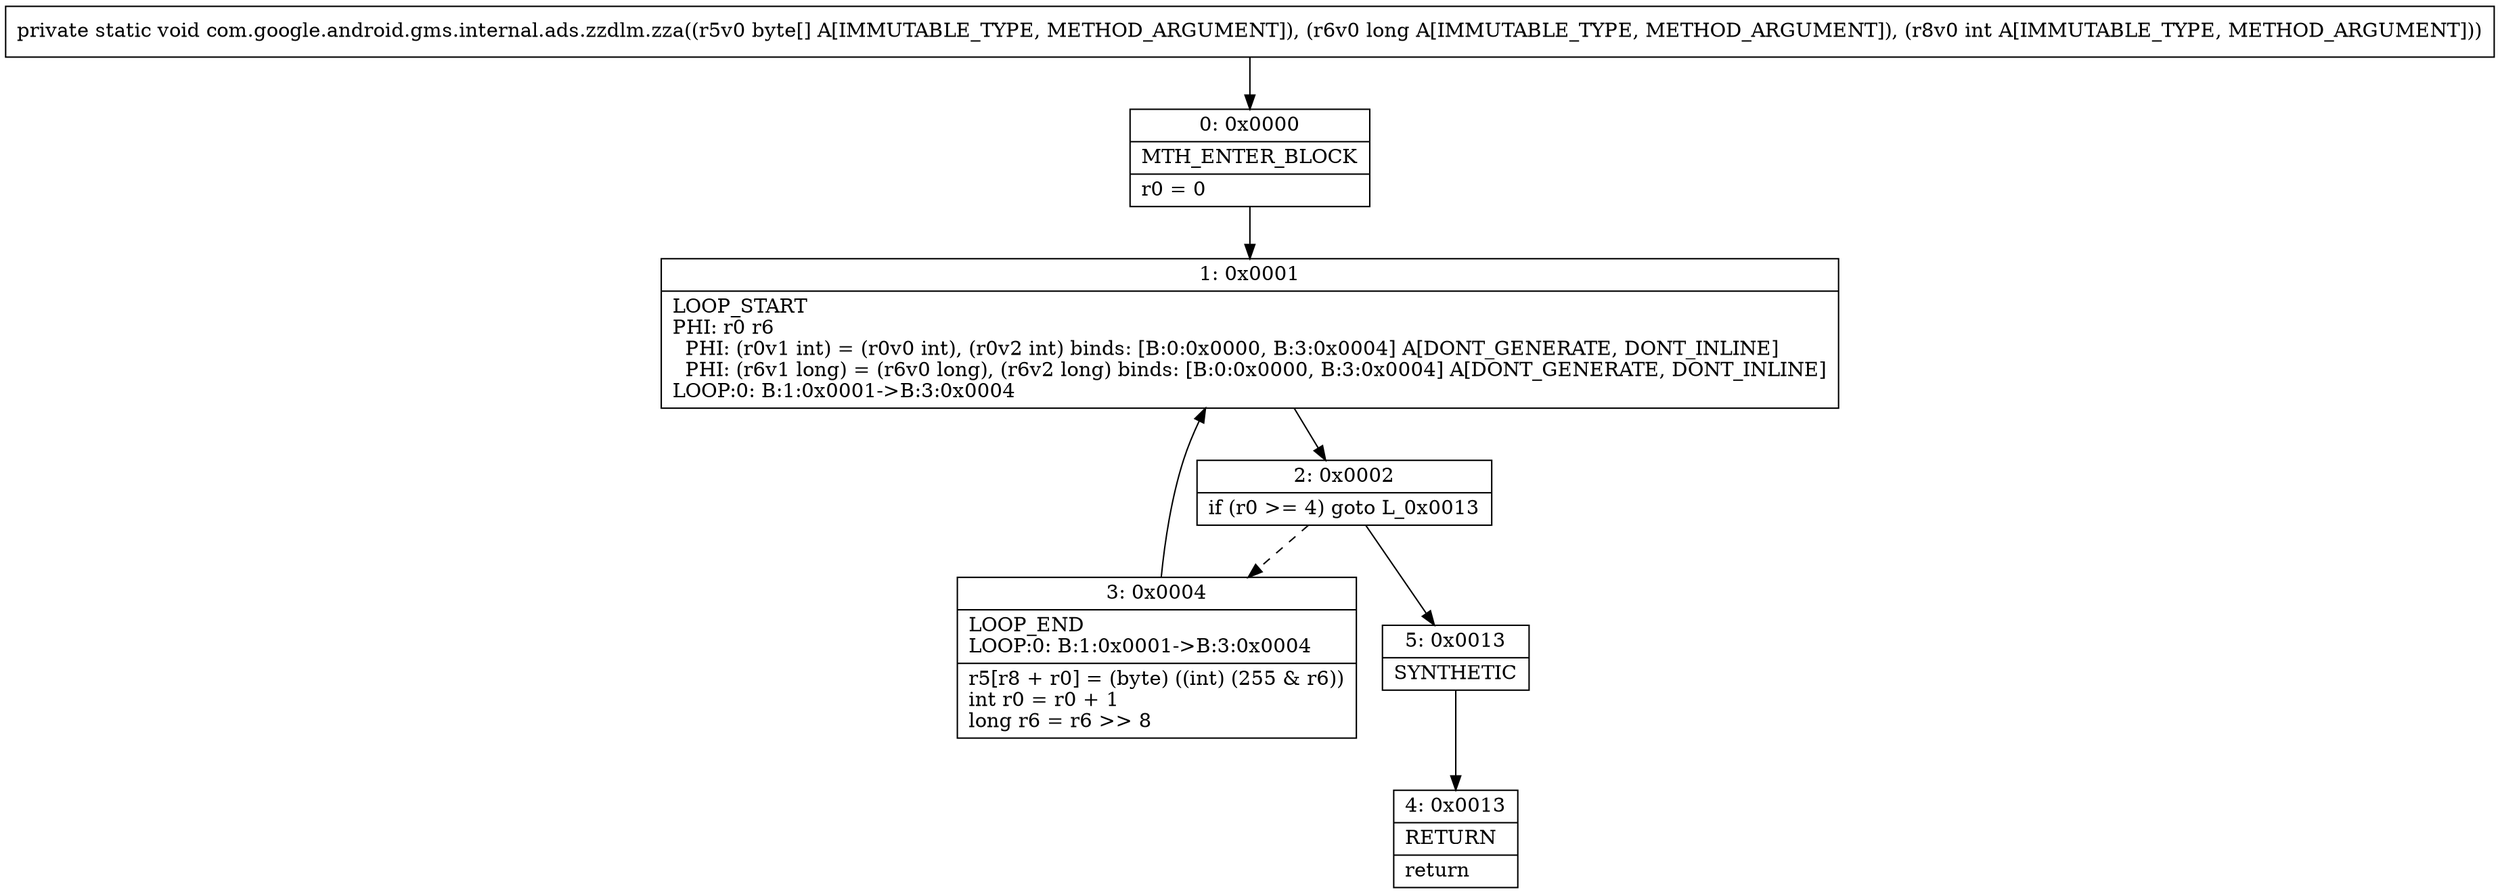 digraph "CFG forcom.google.android.gms.internal.ads.zzdlm.zza([BJI)V" {
Node_0 [shape=record,label="{0\:\ 0x0000|MTH_ENTER_BLOCK\l|r0 = 0\l}"];
Node_1 [shape=record,label="{1\:\ 0x0001|LOOP_START\lPHI: r0 r6 \l  PHI: (r0v1 int) = (r0v0 int), (r0v2 int) binds: [B:0:0x0000, B:3:0x0004] A[DONT_GENERATE, DONT_INLINE]\l  PHI: (r6v1 long) = (r6v0 long), (r6v2 long) binds: [B:0:0x0000, B:3:0x0004] A[DONT_GENERATE, DONT_INLINE]\lLOOP:0: B:1:0x0001\-\>B:3:0x0004\l}"];
Node_2 [shape=record,label="{2\:\ 0x0002|if (r0 \>= 4) goto L_0x0013\l}"];
Node_3 [shape=record,label="{3\:\ 0x0004|LOOP_END\lLOOP:0: B:1:0x0001\-\>B:3:0x0004\l|r5[r8 + r0] = (byte) ((int) (255 & r6))\lint r0 = r0 + 1\llong r6 = r6 \>\> 8\l}"];
Node_4 [shape=record,label="{4\:\ 0x0013|RETURN\l|return\l}"];
Node_5 [shape=record,label="{5\:\ 0x0013|SYNTHETIC\l}"];
MethodNode[shape=record,label="{private static void com.google.android.gms.internal.ads.zzdlm.zza((r5v0 byte[] A[IMMUTABLE_TYPE, METHOD_ARGUMENT]), (r6v0 long A[IMMUTABLE_TYPE, METHOD_ARGUMENT]), (r8v0 int A[IMMUTABLE_TYPE, METHOD_ARGUMENT])) }"];
MethodNode -> Node_0;
Node_0 -> Node_1;
Node_1 -> Node_2;
Node_2 -> Node_3[style=dashed];
Node_2 -> Node_5;
Node_3 -> Node_1;
Node_5 -> Node_4;
}

